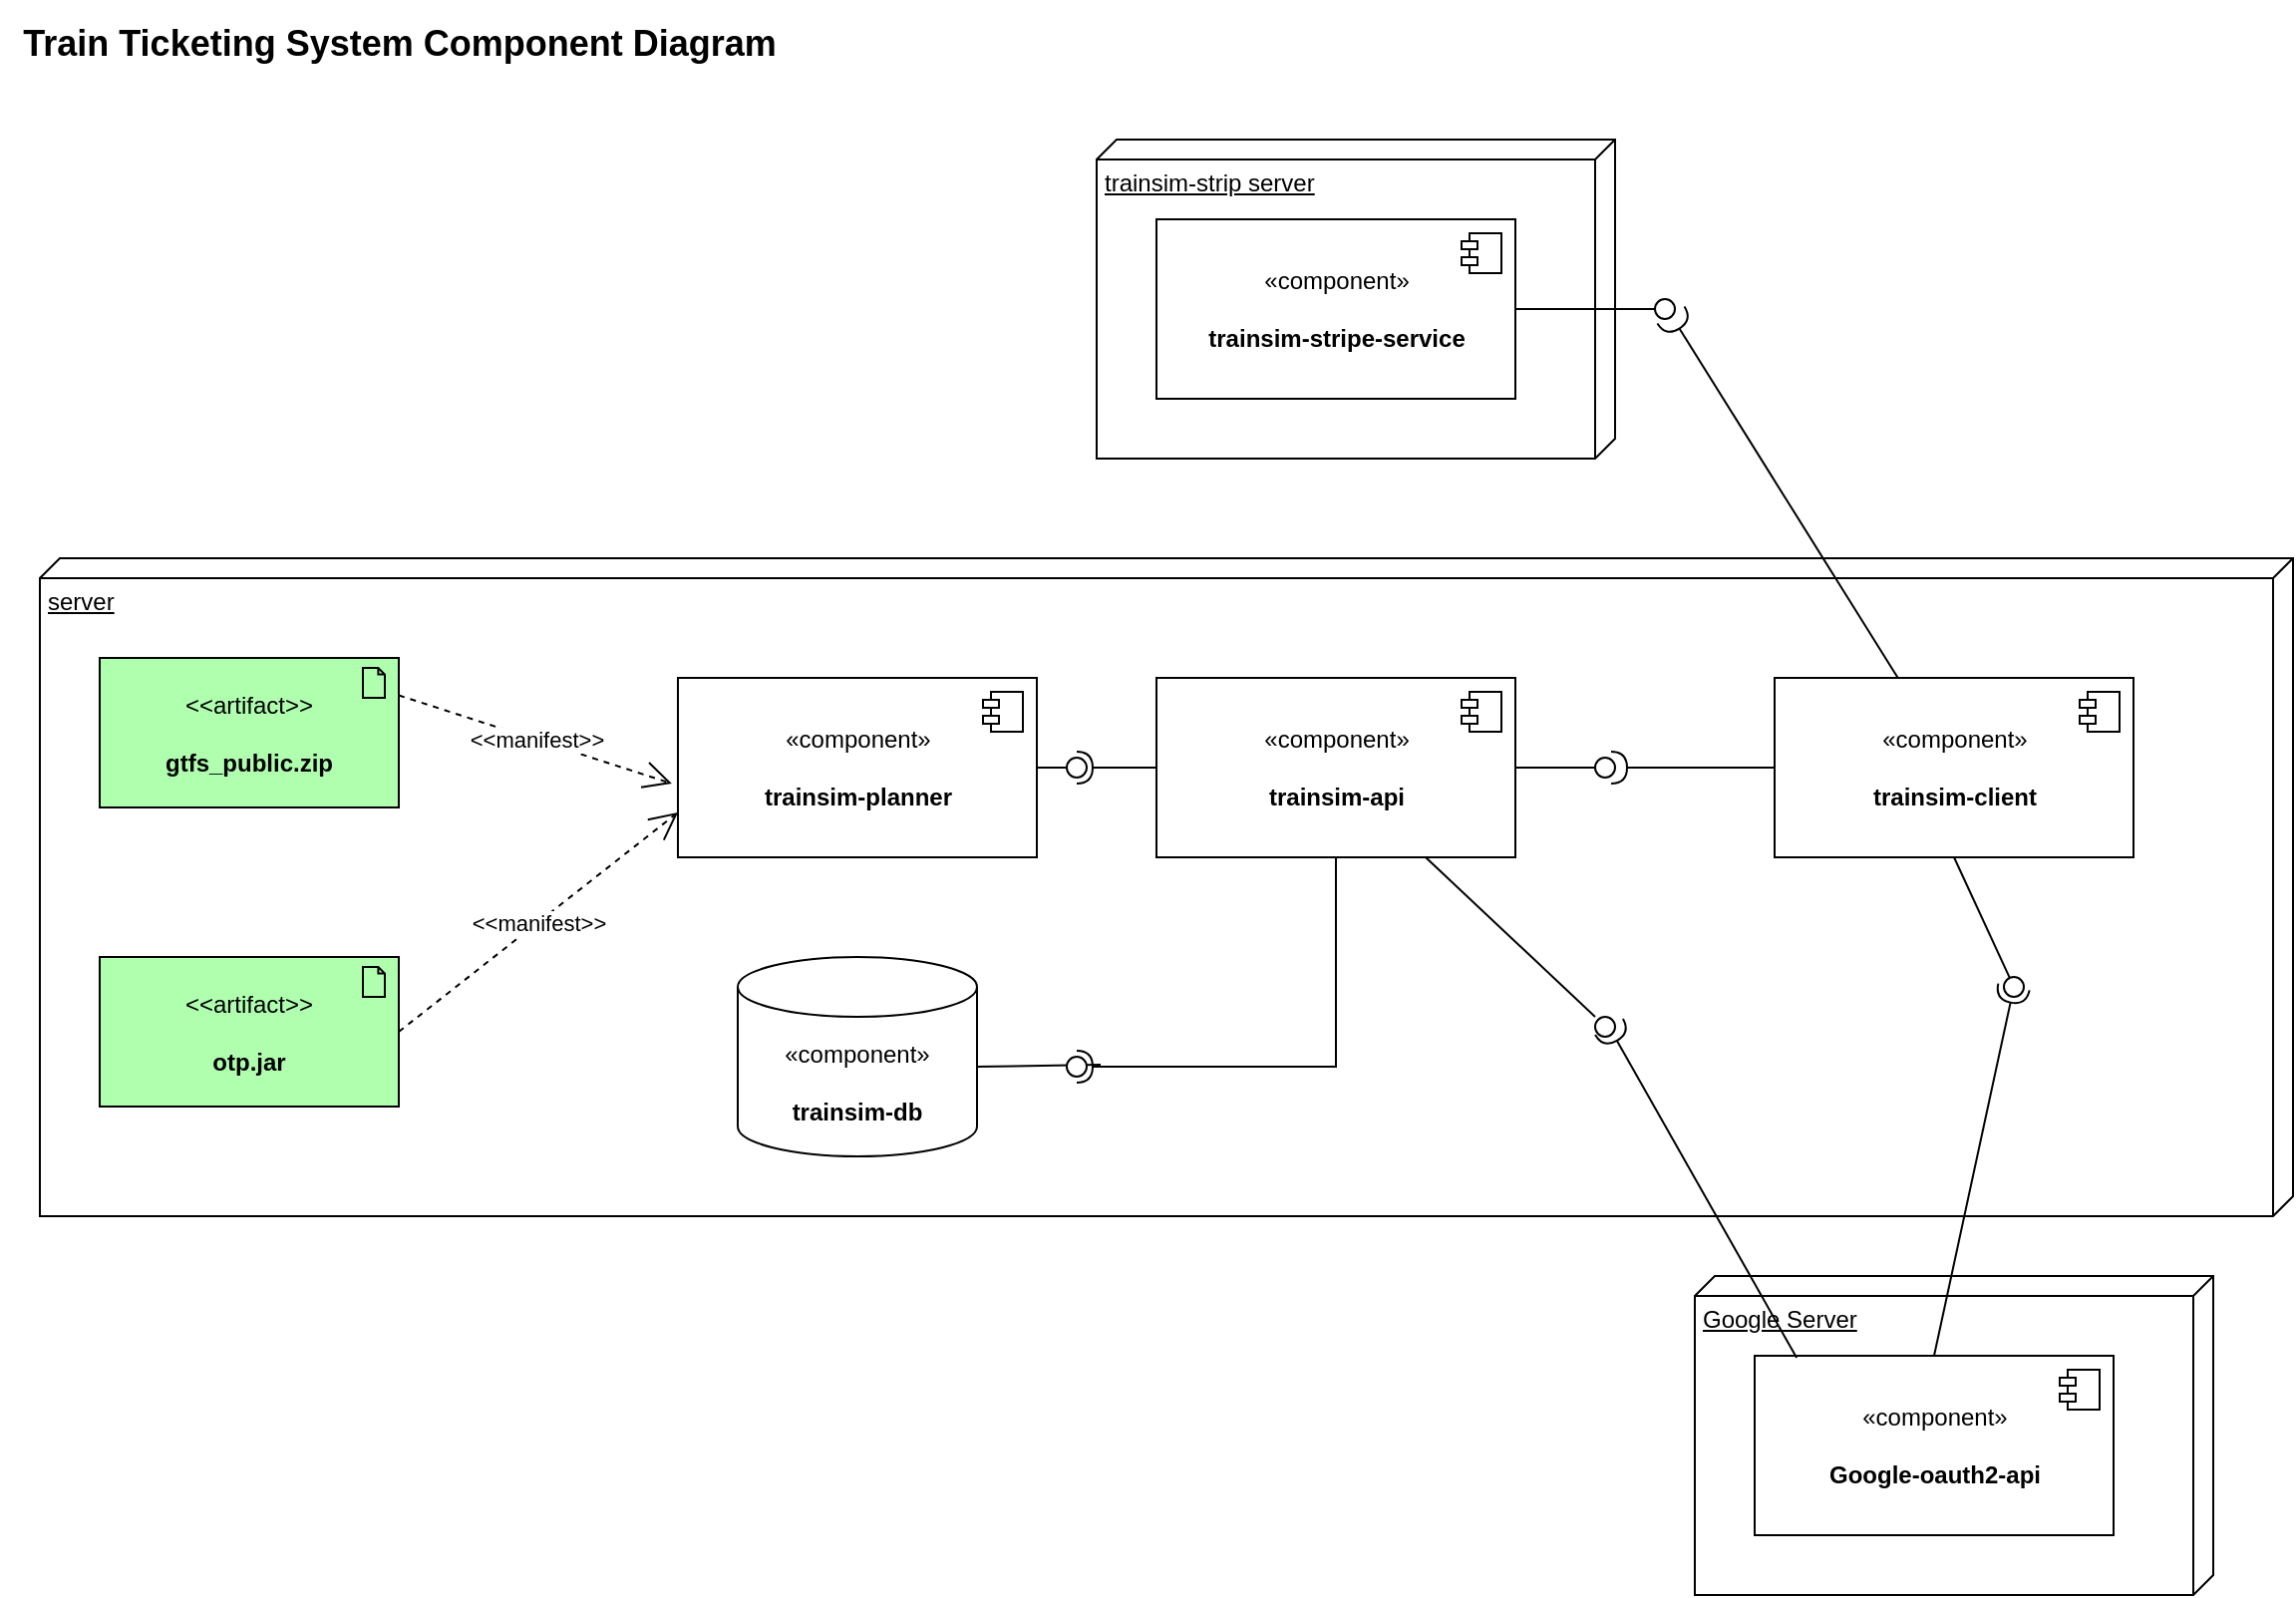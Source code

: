 <mxfile version="15.0.2" type="device"><diagram id="5Uprl2ioViFx80dj1OM9" name="Page-1"><mxGraphModel dx="1662" dy="705" grid="1" gridSize="10" guides="1" tooltips="1" connect="1" arrows="1" fold="1" page="1" pageScale="1" pageWidth="1700" pageHeight="1100" math="0" shadow="0"><root><mxCell id="0"/><mxCell id="1" parent="0"/><mxCell id="KVbLkimf5oZyXcbeqn39-53" value="Google Server" style="verticalAlign=top;align=left;spacingTop=8;spacingLeft=2;spacingRight=12;shape=cube;size=10;direction=south;fontStyle=4;html=1;" parent="1" vertex="1"><mxGeometry x="860" y="660" width="260" height="160" as="geometry"/></mxCell><mxCell id="KVbLkimf5oZyXcbeqn39-26" value="server" style="verticalAlign=top;align=left;spacingTop=8;spacingLeft=2;spacingRight=12;shape=cube;size=10;direction=south;fontStyle=4;html=1;" parent="1" vertex="1"><mxGeometry x="30" y="300" width="1130" height="330" as="geometry"/></mxCell><mxCell id="KVbLkimf5oZyXcbeqn39-5" value="«component»&lt;br&gt;&lt;br&gt;&lt;b&gt;trainsim-planner&lt;/b&gt;" style="html=1;dropTarget=0;" parent="1" vertex="1"><mxGeometry x="350" y="360" width="180" height="90" as="geometry"/></mxCell><mxCell id="KVbLkimf5oZyXcbeqn39-6" value="" style="shape=module;jettyWidth=8;jettyHeight=4;" parent="KVbLkimf5oZyXcbeqn39-5" vertex="1"><mxGeometry x="1" width="20" height="20" relative="1" as="geometry"><mxPoint x="-27" y="7" as="offset"/></mxGeometry></mxCell><mxCell id="KVbLkimf5oZyXcbeqn39-7" value="«component»&lt;br&gt;&lt;b&gt;&lt;br&gt;trainsim-api&lt;/b&gt;" style="html=1;dropTarget=0;" parent="1" vertex="1"><mxGeometry x="590" y="360" width="180" height="90" as="geometry"/></mxCell><mxCell id="KVbLkimf5oZyXcbeqn39-8" value="" style="shape=module;jettyWidth=8;jettyHeight=4;" parent="KVbLkimf5oZyXcbeqn39-7" vertex="1"><mxGeometry x="1" width="20" height="20" relative="1" as="geometry"><mxPoint x="-27" y="7" as="offset"/></mxGeometry></mxCell><mxCell id="KVbLkimf5oZyXcbeqn39-9" value="«component»&lt;br&gt;&lt;br&gt;&lt;b&gt;trainsim-db&lt;/b&gt;" style="shape=cylinder3;whiteSpace=wrap;html=1;boundedLbl=1;backgroundOutline=1;size=15;" parent="1" vertex="1"><mxGeometry x="380" y="500" width="120" height="100" as="geometry"/></mxCell><mxCell id="KVbLkimf5oZyXcbeqn39-10" value="«component»&lt;br&gt;&lt;br&gt;&lt;b&gt;trainsim-client&lt;/b&gt;" style="html=1;dropTarget=0;" parent="1" vertex="1"><mxGeometry x="900" y="360" width="180" height="90" as="geometry"/></mxCell><mxCell id="KVbLkimf5oZyXcbeqn39-11" value="" style="shape=module;jettyWidth=8;jettyHeight=4;" parent="KVbLkimf5oZyXcbeqn39-10" vertex="1"><mxGeometry x="1" width="20" height="20" relative="1" as="geometry"><mxPoint x="-27" y="7" as="offset"/></mxGeometry></mxCell><mxCell id="KVbLkimf5oZyXcbeqn39-12" value="«component»&lt;br&gt;&lt;br&gt;&lt;b&gt;Google-oauth2-api&lt;/b&gt;" style="html=1;dropTarget=0;" parent="1" vertex="1"><mxGeometry x="890" y="700" width="180" height="90" as="geometry"/></mxCell><mxCell id="KVbLkimf5oZyXcbeqn39-13" value="" style="shape=module;jettyWidth=8;jettyHeight=4;" parent="KVbLkimf5oZyXcbeqn39-12" vertex="1"><mxGeometry x="1" width="20" height="20" relative="1" as="geometry"><mxPoint x="-27" y="7" as="offset"/></mxGeometry></mxCell><mxCell id="KVbLkimf5oZyXcbeqn39-17" value="&amp;lt;&amp;lt;artifact&amp;gt;&amp;gt;&lt;br&gt;&lt;br&gt;&lt;b&gt;gtfs_public.zip&lt;/b&gt;" style="html=1;outlineConnect=0;whiteSpace=wrap;fillColor=#AFFFAF;shape=mxgraph.archimate3.application;appType=artifact;archiType=square;" parent="1" vertex="1"><mxGeometry x="60" y="350" width="150" height="75" as="geometry"/></mxCell><mxCell id="KVbLkimf5oZyXcbeqn39-20" value="&amp;lt;&amp;lt;artifact&amp;gt;&amp;gt;&lt;br&gt;&lt;br&gt;&lt;b&gt;otp.jar&lt;/b&gt;" style="html=1;outlineConnect=0;whiteSpace=wrap;fillColor=#AFFFAF;shape=mxgraph.archimate3.application;appType=artifact;archiType=square;" parent="1" vertex="1"><mxGeometry x="60" y="500" width="150" height="75" as="geometry"/></mxCell><mxCell id="KVbLkimf5oZyXcbeqn39-27" value="&amp;lt;&amp;lt;manifest&amp;gt;&amp;gt;" style="endArrow=open;endSize=12;dashed=1;html=1;exitX=1;exitY=0.25;exitDx=0;exitDy=0;exitPerimeter=0;entryX=-0.017;entryY=0.589;entryDx=0;entryDy=0;entryPerimeter=0;" parent="1" source="KVbLkimf5oZyXcbeqn39-17" target="KVbLkimf5oZyXcbeqn39-5" edge="1"><mxGeometry width="160" relative="1" as="geometry"><mxPoint x="210" y="390" as="sourcePoint"/><mxPoint x="336" y="395" as="targetPoint"/></mxGeometry></mxCell><mxCell id="KVbLkimf5oZyXcbeqn39-28" value="&amp;lt;&amp;lt;manifest&amp;gt;&amp;gt;" style="endArrow=open;endSize=12;dashed=1;html=1;exitX=1;exitY=0.5;exitDx=0;exitDy=0;exitPerimeter=0;entryX=0;entryY=0.75;entryDx=0;entryDy=0;" parent="1" source="KVbLkimf5oZyXcbeqn39-20" target="KVbLkimf5oZyXcbeqn39-5" edge="1"><mxGeometry width="160" relative="1" as="geometry"><mxPoint x="220" y="378.75" as="sourcePoint"/><mxPoint x="340" y="410" as="targetPoint"/></mxGeometry></mxCell><mxCell id="KVbLkimf5oZyXcbeqn39-37" value="" style="rounded=0;orthogonalLoop=1;jettySize=auto;html=1;endArrow=none;endFill=0;" parent="1" target="KVbLkimf5oZyXcbeqn39-39" edge="1"><mxGeometry relative="1" as="geometry"><mxPoint x="530" y="405" as="sourcePoint"/></mxGeometry></mxCell><mxCell id="KVbLkimf5oZyXcbeqn39-38" value="" style="rounded=0;orthogonalLoop=1;jettySize=auto;html=1;endArrow=halfCircle;endFill=0;entryX=0.5;entryY=0.5;entryDx=0;entryDy=0;endSize=6;strokeWidth=1;exitX=0;exitY=0.5;exitDx=0;exitDy=0;" parent="1" source="KVbLkimf5oZyXcbeqn39-7" target="KVbLkimf5oZyXcbeqn39-39" edge="1"><mxGeometry relative="1" as="geometry"><mxPoint x="570" y="405" as="sourcePoint"/></mxGeometry></mxCell><mxCell id="KVbLkimf5oZyXcbeqn39-39" value="" style="ellipse;whiteSpace=wrap;html=1;fontFamily=Helvetica;fontSize=12;fontColor=#000000;align=center;strokeColor=#000000;fillColor=#ffffff;points=[];aspect=fixed;resizable=0;" parent="1" vertex="1"><mxGeometry x="545" y="400" width="10" height="10" as="geometry"/></mxCell><mxCell id="KVbLkimf5oZyXcbeqn39-43" value="" style="rounded=0;orthogonalLoop=1;jettySize=auto;html=1;endArrow=none;endFill=0;entryX=1.7;entryY=0.4;entryDx=0;entryDy=0;entryPerimeter=0;" parent="1" target="KVbLkimf5oZyXcbeqn39-45" edge="1"><mxGeometry relative="1" as="geometry"><mxPoint x="500" y="555" as="sourcePoint"/><mxPoint x="540" y="555" as="targetPoint"/></mxGeometry></mxCell><mxCell id="KVbLkimf5oZyXcbeqn39-44" value="" style="rounded=0;orthogonalLoop=1;jettySize=auto;html=1;endArrow=halfCircle;endFill=0;endSize=6;strokeWidth=1;exitX=0.5;exitY=1;exitDx=0;exitDy=0;" parent="1" source="KVbLkimf5oZyXcbeqn39-7" edge="1"><mxGeometry relative="1" as="geometry"><mxPoint x="580" y="555" as="sourcePoint"/><mxPoint x="550" y="555" as="targetPoint"/><Array as="points"><mxPoint x="680" y="555"/></Array></mxGeometry></mxCell><mxCell id="KVbLkimf5oZyXcbeqn39-45" value="" style="ellipse;whiteSpace=wrap;html=1;fontFamily=Helvetica;fontSize=12;fontColor=#000000;align=center;strokeColor=#000000;fillColor=#ffffff;points=[];aspect=fixed;resizable=0;" parent="1" vertex="1"><mxGeometry x="545" y="550" width="10" height="10" as="geometry"/></mxCell><mxCell id="KVbLkimf5oZyXcbeqn39-46" value="" style="rounded=0;orthogonalLoop=1;jettySize=auto;html=1;endArrow=none;endFill=0;" parent="1" edge="1"><mxGeometry relative="1" as="geometry"><mxPoint x="770" y="405" as="sourcePoint"/><mxPoint x="810" y="405" as="targetPoint"/></mxGeometry></mxCell><mxCell id="KVbLkimf5oZyXcbeqn39-47" value="" style="rounded=0;orthogonalLoop=1;jettySize=auto;html=1;endArrow=halfCircle;endFill=0;endSize=6;strokeWidth=1;exitX=0;exitY=0.5;exitDx=0;exitDy=0;entryX=0.8;entryY=0.5;entryDx=0;entryDy=0;entryPerimeter=0;" parent="1" source="KVbLkimf5oZyXcbeqn39-10" target="KVbLkimf5oZyXcbeqn39-48" edge="1"><mxGeometry relative="1" as="geometry"><mxPoint x="810" y="405" as="sourcePoint"/><mxPoint x="810" y="405" as="targetPoint"/></mxGeometry></mxCell><mxCell id="KVbLkimf5oZyXcbeqn39-48" value="" style="ellipse;whiteSpace=wrap;html=1;fontFamily=Helvetica;fontSize=12;fontColor=#000000;align=center;strokeColor=#000000;fillColor=#ffffff;points=[];aspect=fixed;resizable=0;" parent="1" vertex="1"><mxGeometry x="810" y="400" width="10" height="10" as="geometry"/></mxCell><mxCell id="KVbLkimf5oZyXcbeqn39-50" value="" style="rounded=0;orthogonalLoop=1;jettySize=auto;html=1;endArrow=none;endFill=0;exitX=0.75;exitY=1;exitDx=0;exitDy=0;" parent="1" source="KVbLkimf5oZyXcbeqn39-7" edge="1"><mxGeometry relative="1" as="geometry"><mxPoint x="795" y="505" as="sourcePoint"/><mxPoint x="810" y="530" as="targetPoint"/></mxGeometry></mxCell><mxCell id="KVbLkimf5oZyXcbeqn39-51" value="" style="rounded=0;orthogonalLoop=1;jettySize=auto;html=1;endArrow=halfCircle;endFill=0;endSize=6;strokeWidth=1;exitX=0.117;exitY=0.011;exitDx=0;exitDy=0;entryX=0.7;entryY=0.5;entryDx=0;entryDy=0;entryPerimeter=0;exitPerimeter=0;" parent="1" source="KVbLkimf5oZyXcbeqn39-12" target="KVbLkimf5oZyXcbeqn39-52" edge="1"><mxGeometry relative="1" as="geometry"><mxPoint x="910" y="590" as="sourcePoint"/><mxPoint x="821" y="535" as="targetPoint"/></mxGeometry></mxCell><mxCell id="KVbLkimf5oZyXcbeqn39-52" value="" style="ellipse;whiteSpace=wrap;html=1;fontFamily=Helvetica;fontSize=12;fontColor=#000000;align=center;strokeColor=#000000;fillColor=#ffffff;points=[];aspect=fixed;resizable=0;" parent="1" vertex="1"><mxGeometry x="810" y="530" width="10" height="10" as="geometry"/></mxCell><mxCell id="KVbLkimf5oZyXcbeqn39-54" value="trainsim-strip server" style="verticalAlign=top;align=left;spacingTop=8;spacingLeft=2;spacingRight=12;shape=cube;size=10;direction=south;fontStyle=4;html=1;" parent="1" vertex="1"><mxGeometry x="560" y="90" width="260" height="160" as="geometry"/></mxCell><mxCell id="KVbLkimf5oZyXcbeqn39-55" value="«component»&lt;br&gt;&lt;br&gt;&lt;b&gt;trainsim-stripe-service&lt;/b&gt;" style="html=1;dropTarget=0;" parent="1" vertex="1"><mxGeometry x="590" y="130" width="180" height="90" as="geometry"/></mxCell><mxCell id="KVbLkimf5oZyXcbeqn39-56" value="" style="shape=module;jettyWidth=8;jettyHeight=4;" parent="KVbLkimf5oZyXcbeqn39-55" vertex="1"><mxGeometry x="1" width="20" height="20" relative="1" as="geometry"><mxPoint x="-27" y="7" as="offset"/></mxGeometry></mxCell><mxCell id="KVbLkimf5oZyXcbeqn39-63" value="" style="rounded=0;orthogonalLoop=1;jettySize=auto;html=1;endArrow=none;endFill=0;exitX=0.5;exitY=1;exitDx=0;exitDy=0;" parent="1" source="KVbLkimf5oZyXcbeqn39-10" target="KVbLkimf5oZyXcbeqn39-65" edge="1"><mxGeometry relative="1" as="geometry"><mxPoint x="1000" y="515" as="sourcePoint"/></mxGeometry></mxCell><mxCell id="KVbLkimf5oZyXcbeqn39-64" value="" style="rounded=0;orthogonalLoop=1;jettySize=auto;html=1;endArrow=halfCircle;endFill=0;entryX=0.5;entryY=0.5;entryDx=0;entryDy=0;endSize=6;strokeWidth=1;exitX=0.5;exitY=0;exitDx=0;exitDy=0;" parent="1" source="KVbLkimf5oZyXcbeqn39-12" target="KVbLkimf5oZyXcbeqn39-65" edge="1"><mxGeometry relative="1" as="geometry"><mxPoint x="1040" y="515" as="sourcePoint"/></mxGeometry></mxCell><mxCell id="KVbLkimf5oZyXcbeqn39-65" value="" style="ellipse;whiteSpace=wrap;html=1;fontFamily=Helvetica;fontSize=12;fontColor=#000000;align=center;strokeColor=#000000;fillColor=#ffffff;points=[];aspect=fixed;resizable=0;" parent="1" vertex="1"><mxGeometry x="1015" y="510" width="10" height="10" as="geometry"/></mxCell><mxCell id="KVbLkimf5oZyXcbeqn39-66" value="&lt;font style=&quot;font-size: 18px&quot;&gt;Train Ticketing System Component Diagram&lt;/font&gt;" style="text;strokeColor=none;fillColor=none;html=1;fontSize=24;fontStyle=1;verticalAlign=middle;align=center;" parent="1" vertex="1"><mxGeometry x="10" y="20" width="400" height="40" as="geometry"/></mxCell><mxCell id="KVbLkimf5oZyXcbeqn39-71" value="" style="rounded=0;orthogonalLoop=1;jettySize=auto;html=1;endArrow=none;endFill=0;entryX=0.4;entryY=0.5;entryDx=0;entryDy=0;entryPerimeter=0;" parent="1" target="KVbLkimf5oZyXcbeqn39-73" edge="1"><mxGeometry relative="1" as="geometry"><mxPoint x="770" y="175" as="sourcePoint"/><mxPoint x="820" y="175" as="targetPoint"/></mxGeometry></mxCell><mxCell id="KVbLkimf5oZyXcbeqn39-72" value="" style="rounded=0;orthogonalLoop=1;jettySize=auto;html=1;endArrow=halfCircle;endFill=0;entryX=0.8;entryY=0.8;entryDx=0;entryDy=0;endSize=6;strokeWidth=1;entryPerimeter=0;" parent="1" source="KVbLkimf5oZyXcbeqn39-10" target="KVbLkimf5oZyXcbeqn39-73" edge="1"><mxGeometry relative="1" as="geometry"><mxPoint x="980" y="175" as="sourcePoint"/></mxGeometry></mxCell><mxCell id="KVbLkimf5oZyXcbeqn39-73" value="" style="ellipse;whiteSpace=wrap;html=1;fontFamily=Helvetica;fontSize=12;fontColor=#000000;align=center;strokeColor=#000000;fillColor=#ffffff;points=[];aspect=fixed;resizable=0;" parent="1" vertex="1"><mxGeometry x="840" y="170" width="10" height="10" as="geometry"/></mxCell></root></mxGraphModel></diagram></mxfile>
